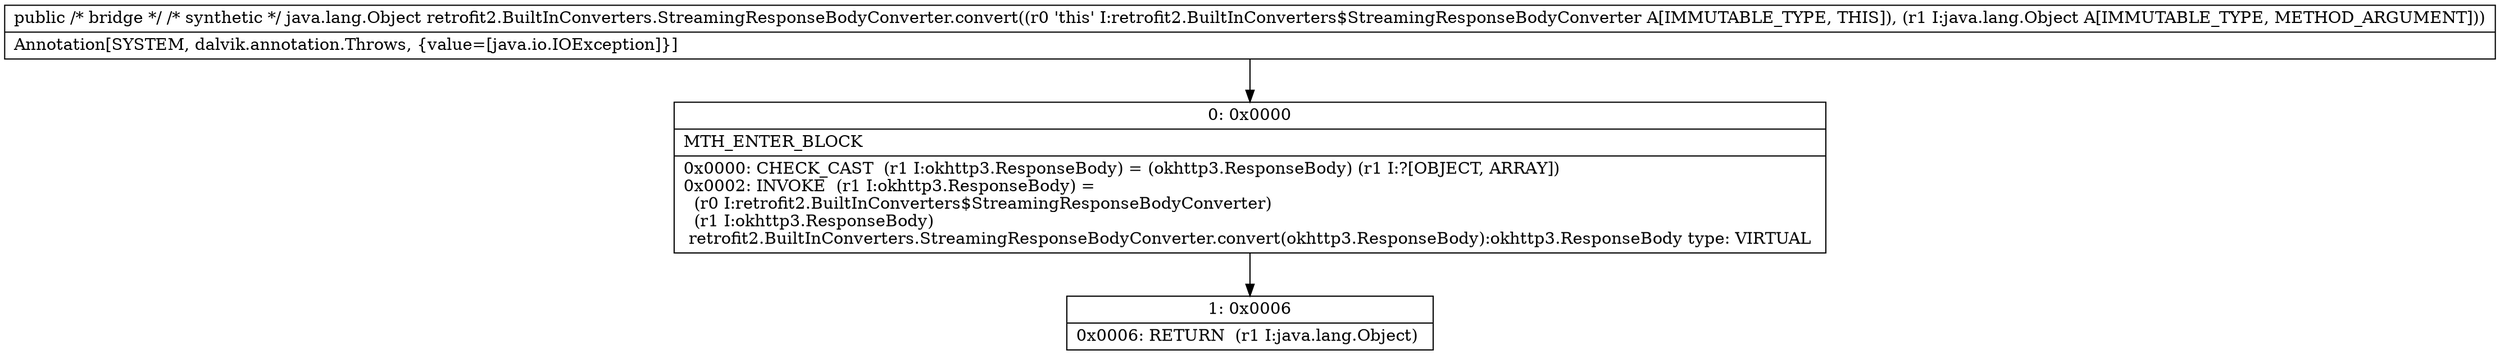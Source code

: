 digraph "CFG forretrofit2.BuiltInConverters.StreamingResponseBodyConverter.convert(Ljava\/lang\/Object;)Ljava\/lang\/Object;" {
Node_0 [shape=record,label="{0\:\ 0x0000|MTH_ENTER_BLOCK\l|0x0000: CHECK_CAST  (r1 I:okhttp3.ResponseBody) = (okhttp3.ResponseBody) (r1 I:?[OBJECT, ARRAY]) \l0x0002: INVOKE  (r1 I:okhttp3.ResponseBody) = \l  (r0 I:retrofit2.BuiltInConverters$StreamingResponseBodyConverter)\l  (r1 I:okhttp3.ResponseBody)\l retrofit2.BuiltInConverters.StreamingResponseBodyConverter.convert(okhttp3.ResponseBody):okhttp3.ResponseBody type: VIRTUAL \l}"];
Node_1 [shape=record,label="{1\:\ 0x0006|0x0006: RETURN  (r1 I:java.lang.Object) \l}"];
MethodNode[shape=record,label="{public \/* bridge *\/ \/* synthetic *\/ java.lang.Object retrofit2.BuiltInConverters.StreamingResponseBodyConverter.convert((r0 'this' I:retrofit2.BuiltInConverters$StreamingResponseBodyConverter A[IMMUTABLE_TYPE, THIS]), (r1 I:java.lang.Object A[IMMUTABLE_TYPE, METHOD_ARGUMENT]))  | Annotation[SYSTEM, dalvik.annotation.Throws, \{value=[java.io.IOException]\}]\l}"];
MethodNode -> Node_0;
Node_0 -> Node_1;
}

